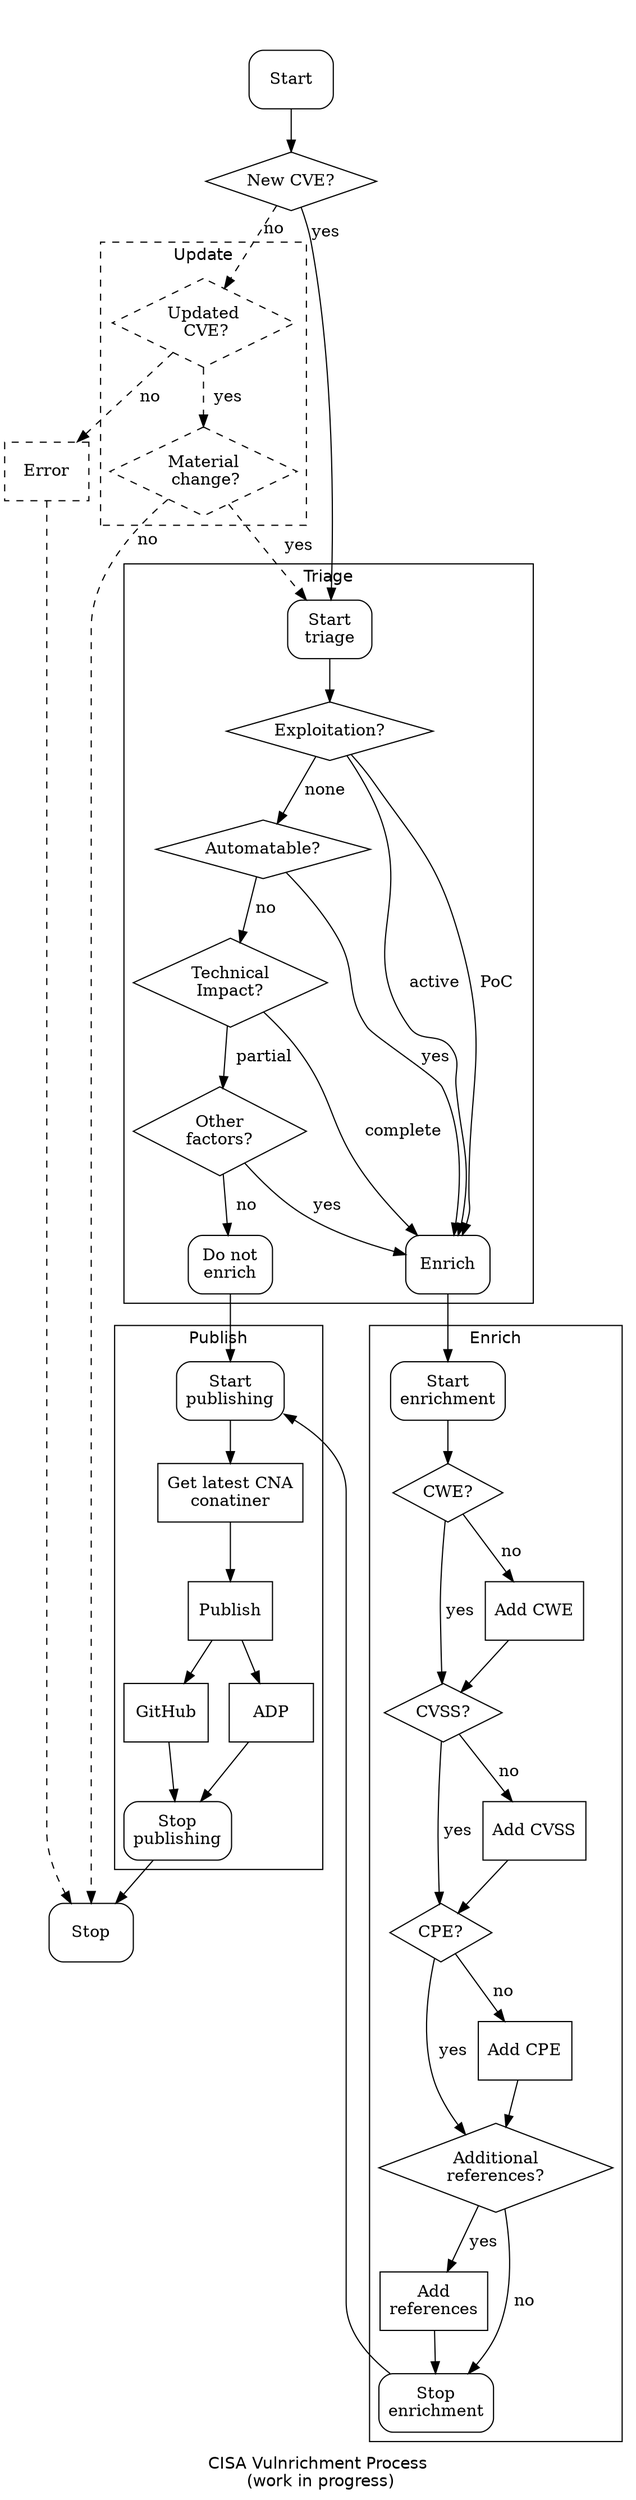 digraph vulnrichment {

	label = "CISA Vulnrichment Process\n (work in progress)"
	layout="dot"
	fontname="helvetica"
	ordering="out"
	#size="6.5,9";
	#ratio="compress"
	#concentrate="true"
	node [width=1 height=0.7]

	"start" [label="Start" shape="box" style="rounded"]
	"stop" [label="Stop" shape="box" style="rounded"]
	"new" [label="New CVE?" shape="diamond"]
	"update" [label="Updated\n CVE?" shape="diamond" style="dashed"]
	"redo" [label="Material\n change?" shape="diamond" style="dashed"]
	"exploitation" [label="Exploitation?" shape="diamond"]
	"technical_impact" [label="Technical\nImpact?" shape="diamond"]
	"automatable" [label="Automatable?" shape="diamond"]
	"cwe" [label="CWE?" shape="diamond"]
	"cvss" [label="CVSS?" shape="diamond"]
	"cpe" [label="CPE?" shape="diamond"]
	"references" [label="Additional\nreferences?" shape="diamond"]
	"do_cwe" [label="Add CWE" shape="box"]
	"do_cvss" [label="Add CVSS" shape="box"]
	"do_cpe" [label="Add CPE" shape="box"]
	"do_references" [label="Add\nreferences" shape="box"]
	"github" [label="GitHub" shape="box"]
	"adp" [label="ADP" shape="box"]
	"publish" [label="Publish" shape="box"]
	"cna" [label="Get latest CNA\nconatiner" shape="box"]
	"other" [label="Other\nfactors?" shape="diamond"]
	"error" [label="Error" shape="box" style="dashed"]

	redo -> stop [taillabel=" no" style="dashed" labelangle="19" labeldistance="4"]
	update -> error [label=" no" style="dashed"]
	error -> stop [style="dashed"]
	publish_stop -> stop

	subgraph cluster_new {
		label = "New"
		start -> new
		#peripheries=0
		style=invis
	}

	# add KEV

	# add noinfo

	subgraph cluster_triage {
		label = "Triage\r"
		"triage_start" [label="Start\ntriage" shape="box" style="rounded"]
		"triage_enrich" [label="Enrich" shape="box" style="rounded"]
		"triage_skip" [label="Do not\nenrich" shape="box" style="rounded"]
		new -> triage_start [weight="" taillabel="yes" labelangle="26" labeldistance="3"]
		triage_start -> exploitation [weight="10"]
		exploitation -> automatable [label=" none"]
		automatable -> technical_impact [label=" no"]
		technical_impact -> triage_enrich [label="complete"]
		exploitation -> triage_enrich [label="active"]
		exploitation -> triage_enrich [label=" PoC"]
		automatable -> triage_enrich [label=" yes"]
		technical_impact -> other [label="  partial"]
		other -> triage_skip [label="  no"]
		other -> triage_enrich [label="  yes"]
	}

	subgraph cluster_update {
		graph [style="dashed"]
		label = "Update"
		new -> update [taillabel="no" style="dashed" weight="" labelangle="26" labeldistance="2"]
		update -> redo [label="  yes" style="dashed"]
		#redo -> triage_start [taillabel=" yes" style="dashed" labelangle="30" labeldistance="2"]
		redo -> triage_start [label="   yes" style="dashed"]
	}

	subgraph cluster_publish {
		label = "Publish"
		"publish_start" [label="Start\npublishing" shape="box" style="rounded"]
		"publish_stop" [label="Stop\npublishing" shape="box" style="rounded"]
		cna -> publish
		publish -> github
		publish -> adp
		triage_skip -> publish_start [weight="10"]
		publish_start -> cna
		github -> publish_stop
		adp -> publish_stop
	}

	subgraph cluster_enrich {
		label = "Enrich"
		"enrich_start" [label="Start\nenrichment" shape="box" style="rounded"]
		"enrich_stop" [label="Stop\nenrichment" shape="box" style="rounded"]
		triage_enrich -> enrich_start
		enrich_start -> cwe
		cwe -> cvss [label=" yes"]
		cwe -> do_cwe [label=" no"]
		do_cwe -> cvss
		cvss -> cpe [label=" yes"]
		cvss -> do_cvss [label=" no"]
		do_cvss -> cpe
		cpe -> references [label=" yes"]
		cpe -> do_cpe [label=" no"]
		do_cpe -> references
		references -> do_references [label=" yes"]
		references -> enrich_stop [label=" no"]
		do_references -> enrich_stop
		enrich_stop -> publish_start
	}

}

